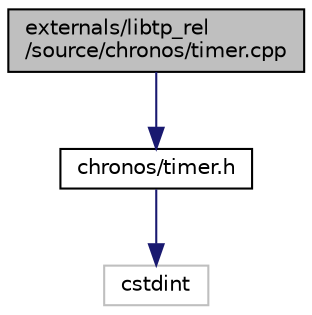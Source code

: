 digraph "externals/libtp_rel/source/chronos/timer.cpp"
{
 // LATEX_PDF_SIZE
  edge [fontname="Helvetica",fontsize="10",labelfontname="Helvetica",labelfontsize="10"];
  node [fontname="Helvetica",fontsize="10",shape=record];
  Node1 [label="externals/libtp_rel\l/source/chronos/timer.cpp",height=0.2,width=0.4,color="black", fillcolor="grey75", style="filled", fontcolor="black",tooltip="Simple timer classes to schedule function calls."];
  Node1 -> Node2 [color="midnightblue",fontsize="10",style="solid",fontname="Helvetica"];
  Node2 [label="chronos/timer.h",height=0.2,width=0.4,color="black", fillcolor="white", style="filled",URL="$d5/dd0/timer_8h.html",tooltip="Simple timer classes to schedule function calls."];
  Node2 -> Node3 [color="midnightblue",fontsize="10",style="solid",fontname="Helvetica"];
  Node3 [label="cstdint",height=0.2,width=0.4,color="grey75", fillcolor="white", style="filled",tooltip=" "];
}
